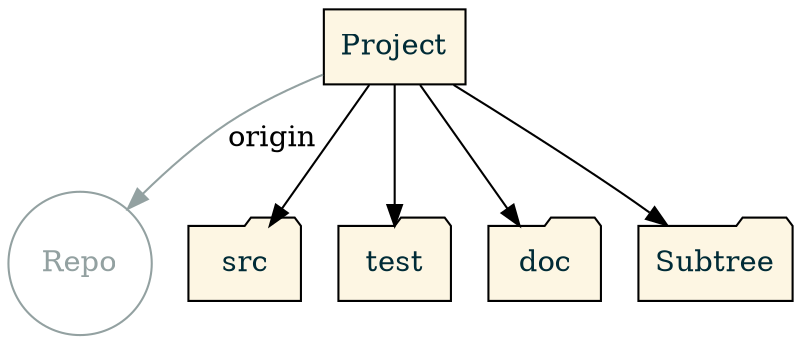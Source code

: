 digraph subtree {
  // Defaults:
  graph [ layout=dot ];
  node  [ shape=record
        , style=filled
        , fontcolor="#002b36"
        , fillcolor="#fdf6e3"
        ];


  // Nodes:
  o1 [ label="Repo"
     , shape=circle
     , color="#93a1a1"
     , fontcolor="#93a1a1"
     , fillcolor=white
     ];

  f1 [label="src", shape=folder];
  f2 [label="test", shape=folder];
  f3 [label="doc", shape=folder];
  p [label="Project"];
  s [label="Subtree", shape=folder];

  // Connections:
  p -> o1 [label="origin", color="#93a1a1"];
  p -> s;
  p -> f1;
  p -> f2;
  p -> f3;
}
